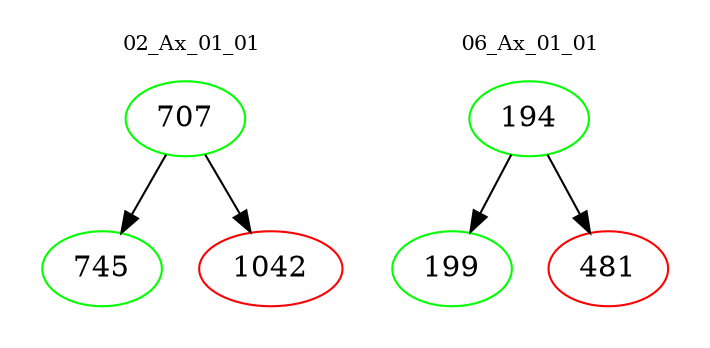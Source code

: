 digraph{
subgraph cluster_0 {
color = white
label = "02_Ax_01_01";
fontsize=10;
T0_707 [label="707", color="green"]
T0_707 -> T0_745 [color="black"]
T0_745 [label="745", color="green"]
T0_707 -> T0_1042 [color="black"]
T0_1042 [label="1042", color="red"]
}
subgraph cluster_1 {
color = white
label = "06_Ax_01_01";
fontsize=10;
T1_194 [label="194", color="green"]
T1_194 -> T1_199 [color="black"]
T1_199 [label="199", color="green"]
T1_194 -> T1_481 [color="black"]
T1_481 [label="481", color="red"]
}
}
